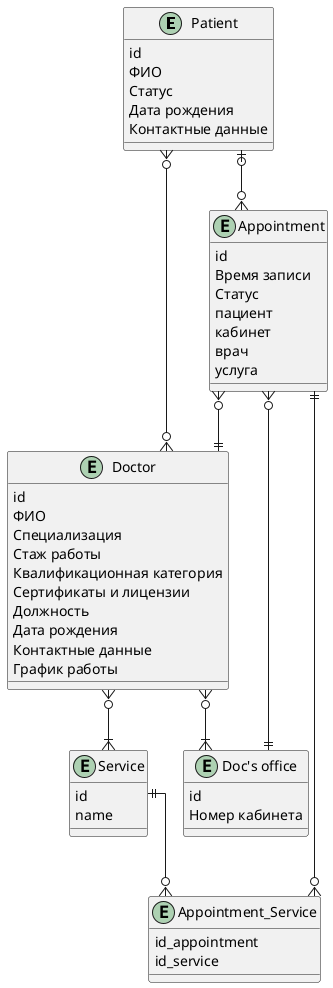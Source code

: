 @startuml
skinparam linetype ortho
entity "Patient" as p {
id
ФИО
Статус
Дата рождения
Контактные данные
}
entity "Doctor" as d {
id
ФИО
Специализация
Стаж работы
Квалификационная категория
Сертификаты и лицензии
Должность
Дата рождения
Контактные данные
График работы
}
entity "Doc's office" as do {
id
Номер кабинета
}
entity "Appointment" as ap {
id
Время записи
Статус
пациент
кабинет
врач
услуга
}
entity "Service" as s {
id
name
}
entity "Appointment_Service" as as {
id_appointment
id_service
}


d }o--|{ do
d }o--|{ s
p }o--o{ d
p |o--o{ ap
ap }o--|| d
ap }o--|| do
ap ||--o{ as
s ||--o{ as
@enduml
